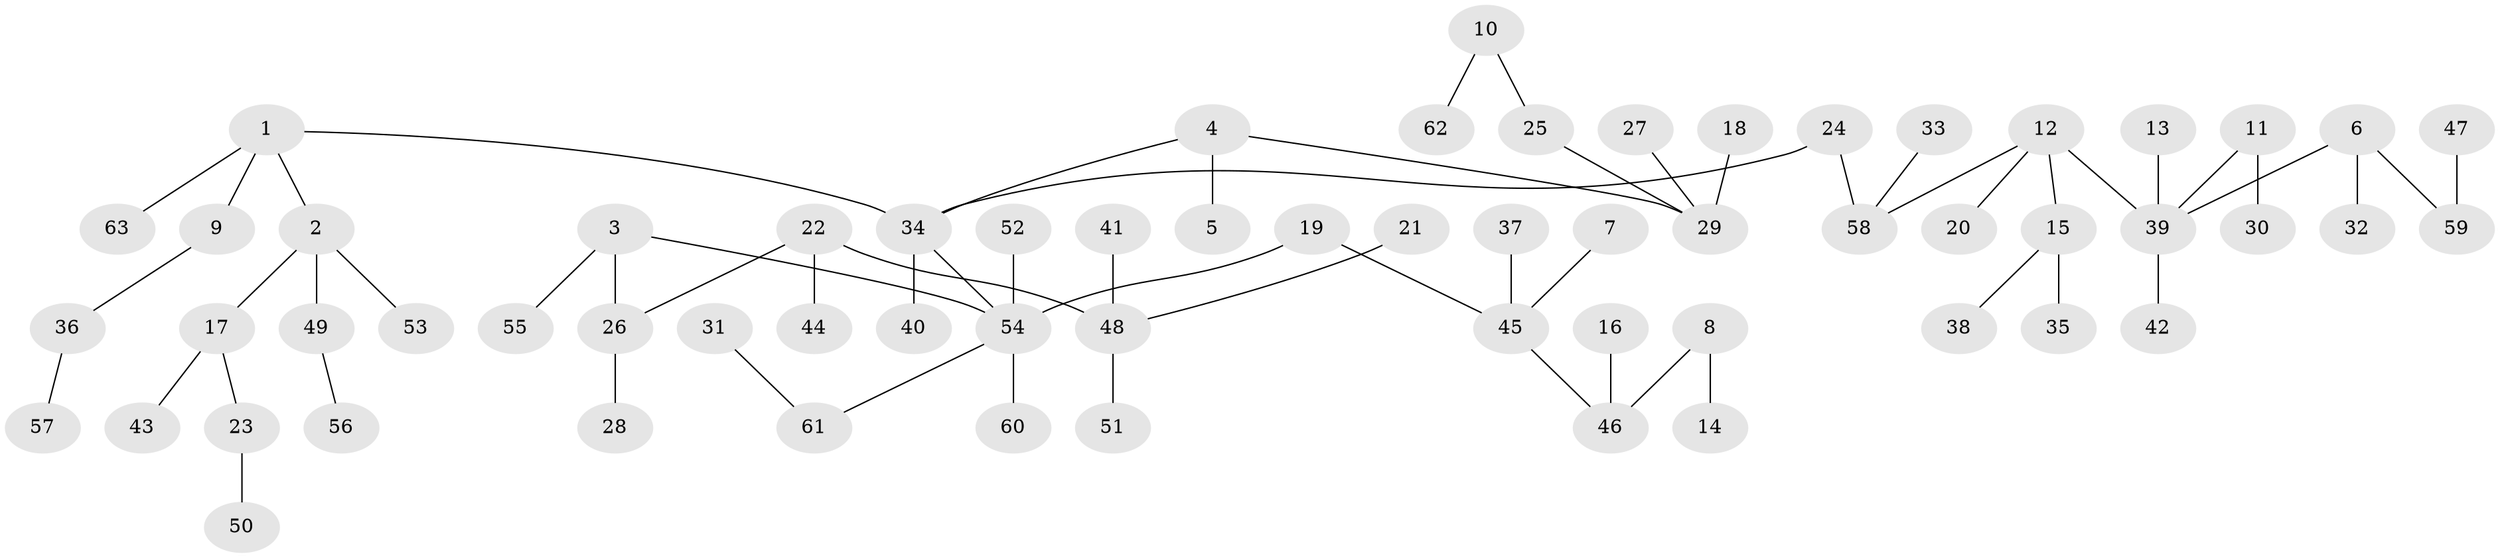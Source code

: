 // original degree distribution, {3: 0.12, 4: 0.072, 2: 0.192, 6: 0.024, 5: 0.04, 8: 0.008, 1: 0.544}
// Generated by graph-tools (version 1.1) at 2025/02/03/09/25 03:02:20]
// undirected, 63 vertices, 62 edges
graph export_dot {
graph [start="1"]
  node [color=gray90,style=filled];
  1;
  2;
  3;
  4;
  5;
  6;
  7;
  8;
  9;
  10;
  11;
  12;
  13;
  14;
  15;
  16;
  17;
  18;
  19;
  20;
  21;
  22;
  23;
  24;
  25;
  26;
  27;
  28;
  29;
  30;
  31;
  32;
  33;
  34;
  35;
  36;
  37;
  38;
  39;
  40;
  41;
  42;
  43;
  44;
  45;
  46;
  47;
  48;
  49;
  50;
  51;
  52;
  53;
  54;
  55;
  56;
  57;
  58;
  59;
  60;
  61;
  62;
  63;
  1 -- 2 [weight=1.0];
  1 -- 9 [weight=1.0];
  1 -- 34 [weight=1.0];
  1 -- 63 [weight=1.0];
  2 -- 17 [weight=1.0];
  2 -- 49 [weight=1.0];
  2 -- 53 [weight=1.0];
  3 -- 26 [weight=1.0];
  3 -- 54 [weight=1.0];
  3 -- 55 [weight=1.0];
  4 -- 5 [weight=1.0];
  4 -- 29 [weight=1.0];
  4 -- 34 [weight=1.0];
  6 -- 32 [weight=1.0];
  6 -- 39 [weight=1.0];
  6 -- 59 [weight=1.0];
  7 -- 45 [weight=1.0];
  8 -- 14 [weight=1.0];
  8 -- 46 [weight=1.0];
  9 -- 36 [weight=1.0];
  10 -- 25 [weight=1.0];
  10 -- 62 [weight=1.0];
  11 -- 30 [weight=1.0];
  11 -- 39 [weight=1.0];
  12 -- 15 [weight=1.0];
  12 -- 20 [weight=1.0];
  12 -- 39 [weight=1.0];
  12 -- 58 [weight=1.0];
  13 -- 39 [weight=1.0];
  15 -- 35 [weight=1.0];
  15 -- 38 [weight=1.0];
  16 -- 46 [weight=1.0];
  17 -- 23 [weight=1.0];
  17 -- 43 [weight=1.0];
  18 -- 29 [weight=1.0];
  19 -- 45 [weight=1.0];
  19 -- 54 [weight=1.0];
  21 -- 48 [weight=1.0];
  22 -- 26 [weight=1.0];
  22 -- 44 [weight=1.0];
  22 -- 48 [weight=1.0];
  23 -- 50 [weight=1.0];
  24 -- 34 [weight=1.0];
  24 -- 58 [weight=1.0];
  25 -- 29 [weight=1.0];
  26 -- 28 [weight=1.0];
  27 -- 29 [weight=1.0];
  31 -- 61 [weight=1.0];
  33 -- 58 [weight=1.0];
  34 -- 40 [weight=1.0];
  34 -- 54 [weight=1.0];
  36 -- 57 [weight=1.0];
  37 -- 45 [weight=1.0];
  39 -- 42 [weight=1.0];
  41 -- 48 [weight=1.0];
  45 -- 46 [weight=1.0];
  47 -- 59 [weight=1.0];
  48 -- 51 [weight=1.0];
  49 -- 56 [weight=1.0];
  52 -- 54 [weight=1.0];
  54 -- 60 [weight=1.0];
  54 -- 61 [weight=1.0];
}
